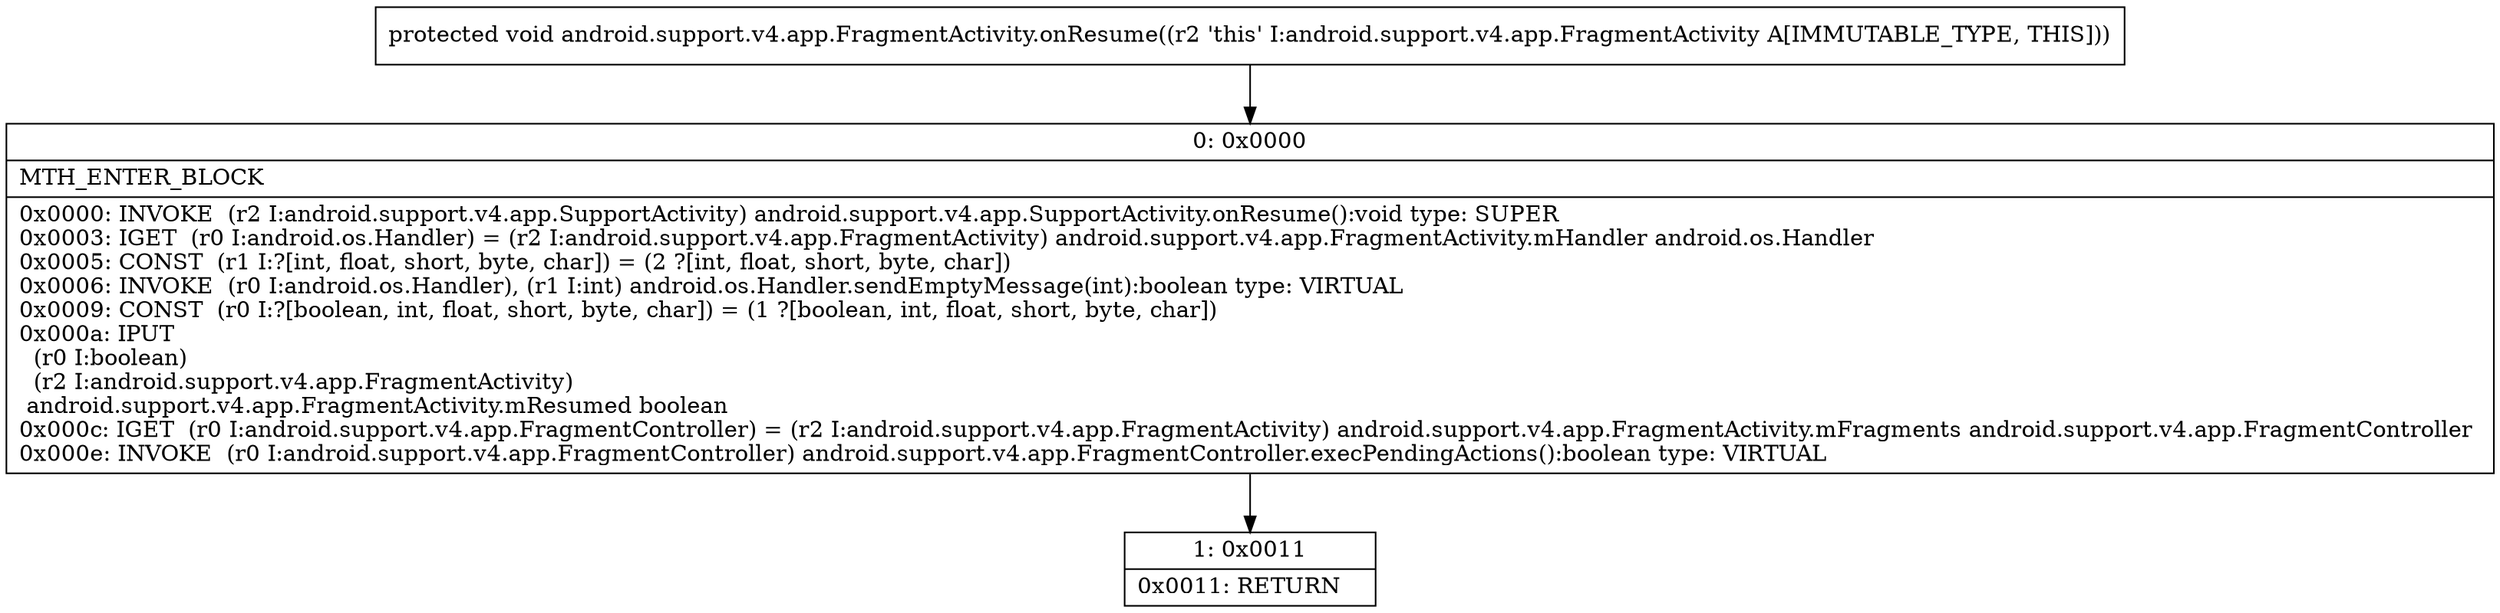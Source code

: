 digraph "CFG forandroid.support.v4.app.FragmentActivity.onResume()V" {
Node_0 [shape=record,label="{0\:\ 0x0000|MTH_ENTER_BLOCK\l|0x0000: INVOKE  (r2 I:android.support.v4.app.SupportActivity) android.support.v4.app.SupportActivity.onResume():void type: SUPER \l0x0003: IGET  (r0 I:android.os.Handler) = (r2 I:android.support.v4.app.FragmentActivity) android.support.v4.app.FragmentActivity.mHandler android.os.Handler \l0x0005: CONST  (r1 I:?[int, float, short, byte, char]) = (2 ?[int, float, short, byte, char]) \l0x0006: INVOKE  (r0 I:android.os.Handler), (r1 I:int) android.os.Handler.sendEmptyMessage(int):boolean type: VIRTUAL \l0x0009: CONST  (r0 I:?[boolean, int, float, short, byte, char]) = (1 ?[boolean, int, float, short, byte, char]) \l0x000a: IPUT  \l  (r0 I:boolean)\l  (r2 I:android.support.v4.app.FragmentActivity)\l android.support.v4.app.FragmentActivity.mResumed boolean \l0x000c: IGET  (r0 I:android.support.v4.app.FragmentController) = (r2 I:android.support.v4.app.FragmentActivity) android.support.v4.app.FragmentActivity.mFragments android.support.v4.app.FragmentController \l0x000e: INVOKE  (r0 I:android.support.v4.app.FragmentController) android.support.v4.app.FragmentController.execPendingActions():boolean type: VIRTUAL \l}"];
Node_1 [shape=record,label="{1\:\ 0x0011|0x0011: RETURN   \l}"];
MethodNode[shape=record,label="{protected void android.support.v4.app.FragmentActivity.onResume((r2 'this' I:android.support.v4.app.FragmentActivity A[IMMUTABLE_TYPE, THIS])) }"];
MethodNode -> Node_0;
Node_0 -> Node_1;
}

